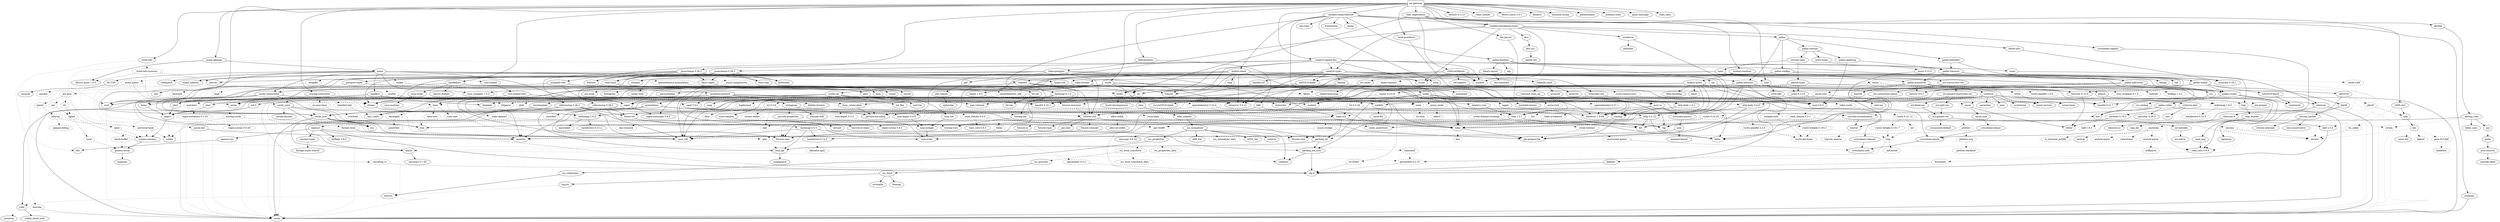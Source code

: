 digraph {
    0 [ label = "cat-gateway" shape = box]
    1 [ label = "anyhow" ]
    2 [ label = "base64 0.22.1" ]
    3 [ label = "bb8" ]
    4 [ label = "bb8-postgres" ]
    5 [ label = "bech32 0.11.0" ]
    6 [ label = "blake2b_simd" ]
    7 [ label = "build-info" ]
    8 [ label = "bytes" ]
    9 [ label = "cardano-blockchain-types" ]
    10 [ label = "cardano-chain-follower" ]
    11 [ label = "catalyst-signed-doc" ]
    12 [ label = "catalyst-types" ]
    13 [ label = "chrono" ]
    14 [ label = "clap" ]
    15 [ label = "const_format" ]
    16 [ label = "cpu-time" ]
    17 [ label = "crossbeam-skiplist" ]
    18 [ label = "darling" ]
    19 [ label = "dashmap 6.1.0" ]
    20 [ label = "derive_more 2.0.1" ]
    21 [ label = "dotenvy" ]
    22 [ label = "duration-string" ]
    23 [ label = "ed25519-dalek" ]
    24 [ label = "futures" ]
    25 [ label = "gethostname" ]
    26 [ label = "handlebars" ]
    27 [ label = "hex" ]
    28 [ label = "jsonschema 0.26.2" ]
    29 [ label = "local-ip-address" ]
    30 [ label = "memory-stats" ]
    31 [ label = "mime" ]
    32 [ label = "minijinja" ]
    33 [ label = "moka" ]
    34 [ label = "num-bigint 0.4.6" ]
    35 [ label = "num-traits" ]
    36 [ label = "openssl" ]
    37 [ label = "pallas" ]
    38 [ label = "pallas-traverse" ]
    39 [ label = "panic-message" ]
    40 [ label = "poem" ]
    41 [ label = "poem-openapi" ]
    42 [ label = "prometheus" ]
    43 [ label = "rand 0.8.5" ]
    44 [ label = "rayon" ]
    45 [ label = "rbac-registration" ]
    46 [ label = "regex" ]
    47 [ label = "rust-embed" ]
    48 [ label = "scylla" ]
    49 [ label = "serde" ]
    50 [ label = "serde_json" ]
    51 [ label = "stats_alloc" ]
    52 [ label = "strum" ]
    53 [ label = "thiserror 1.0.69" ]
    54 [ label = "tokio" ]
    55 [ label = "tokio-postgres" ]
    56 [ label = "tracing" ]
    57 [ label = "tracing-subscriber" ]
    58 [ label = "ulid" ]
    59 [ label = "url" ]
    60 [ label = "uuid" ]
    61 [ label = "futures-util" ]
    62 [ label = "parking_lot" ]
    63 [ label = "arrayref" ]
    64 [ label = "arrayvec" ]
    65 [ label = "constant_time_eq" ]
    66 [ label = "bincode" style = dashed]
    67 [ label = "build-info-common" style = dashed]
    68 [ label = "cbork-utils" ]
    69 [ label = "dirs" ]
    70 [ label = "minicbor 0.25.1" ]
    71 [ label = "ouroboros" ]
    72 [ label = "crossbeam-channel" ]
    73 [ label = "crossbeam-epoch" ]
    74 [ label = "hickory-resolver" ]
    75 [ label = "http 1.3.1" ]
    76 [ label = "humantime" ]
    77 [ label = "memx" ]
    78 [ label = "mithril-client" ]
    79 [ label = "pallas-crypto" ]
    80 [ label = "pallas-hardano" ]
    81 [ label = "tar" ]
    82 [ label = "tracing-log" ]
    83 [ label = "ureq" ]
    84 [ label = "zstd" ]
    85 [ label = "brotli" ]
    86 [ label = "coset" ]
    87 [ label = "jsonpath-rust" ]
    88 [ label = "jsonschema 0.28.3" ]
    89 [ label = "base64-url" ]
    90 [ label = "fluent-uri" ]
    91 [ label = "fmmap" ]
    92 [ label = "once_cell" ]
    93 [ label = "orx-concurrent-vec" ]
    94 [ label = "thiserror 2.0.12" ]
    95 [ label = "clap_builder" ]
    96 [ label = "crossbeam-utils" ]
    97 [ label = "darling_core" ]
    98 [ label = "cfg-if" ]
    99 [ label = "hashbrown 0.14.5" ]
    100 [ label = "lock_api" ]
    101 [ label = "parking_lot_core" ]
    102 [ label = "curve25519-dalek" ]
    103 [ label = "ed25519" ]
    104 [ label = "rand_core 0.6.4" ]
    105 [ label = "sha2" ]
    106 [ label = "subtle" ]
    107 [ label = "zeroize" style = dashed]
    108 [ label = "futures-channel" ]
    109 [ label = "futures-core" ]
    110 [ label = "futures-executor" style = dashed]
    111 [ label = "futures-io" ]
    112 [ label = "futures-sink" ]
    113 [ label = "futures-task" ]
    114 [ label = "derive_builder" ]
    115 [ label = "log" ]
    116 [ label = "num-order" ]
    117 [ label = "pest" ]
    118 [ label = "ahash" ]
    119 [ label = "bytecount" ]
    120 [ label = "email_address" ]
    121 [ label = "fancy-regex" ]
    122 [ label = "fraction" ]
    123 [ label = "idna" ]
    124 [ label = "itoa" ]
    125 [ label = "num-cmp" ]
    126 [ label = "percent-encoding" ]
    127 [ label = "referencing 0.26.2" ]
    128 [ label = "regex-syntax 0.8.5" ]
    129 [ label = "reqwest" ]
    130 [ label = "uuid-simd" ]
    131 [ label = "async-lock" style = dashed]
    132 [ label = "event-listener" style = dashed]
    133 [ label = "portable-atomic" ]
    134 [ label = "smallvec" ]
    135 [ label = "tagptr" ]
    136 [ label = "num-integer" ]
    137 [ label = "bitflags 2.9.0" ]
    138 [ label = "foreign-types" ]
    139 [ label = "libc" ]
    140 [ label = "openssl-sys" ]
    141 [ label = "pallas-addresses" ]
    142 [ label = "pallas-codec" ]
    143 [ label = "pallas-configs" ]
    144 [ label = "pallas-network" ]
    145 [ label = "pallas-primitives" ]
    146 [ label = "pallas-txbuilder" ]
    147 [ label = "pallas-utxorpc" ]
    148 [ label = "itertools 0.13.0" ]
    149 [ label = "async-compression" style = dashed]
    150 [ label = "cookie" style = dashed]
    151 [ label = "headers" ]
    152 [ label = "http-body-util" ]
    153 [ label = "hyper 1.6.0" ]
    154 [ label = "hyper-util" ]
    155 [ label = "mime_guess" style = dashed]
    156 [ label = "multer" style = dashed]
    157 [ label = "opentelemetry 0.27.1" style = dashed]
    158 [ label = "opentelemetry-prometheus" style = dashed]
    159 [ label = "pin-project-lite" ]
    160 [ label = "quick-xml" ]
    161 [ label = "rfc7239" ]
    162 [ label = "serde_urlencoded" ]
    163 [ label = "serde_yaml" ]
    164 [ label = "sync_wrapper 1.0.2" ]
    165 [ label = "tempfile" style = dashed]
    166 [ label = "time" style = dashed]
    167 [ label = "tokio-stream" ]
    168 [ label = "tokio-util" ]
    169 [ label = "wildmatch" ]
    170 [ label = "derive_more 1.0.0" ]
    171 [ label = "indexmap 2.8.0" ]
    172 [ label = "fnv" ]
    173 [ label = "lazy_static" ]
    174 [ label = "memchr" ]
    175 [ label = "protobuf" style = dashed]
    176 [ label = "rand_chacha 0.3.1" style = dashed]
    177 [ label = "either" ]
    178 [ label = "rayon-core" ]
    179 [ label = "c509-certificate" ]
    180 [ label = "der-parser" ]
    181 [ label = "oid-registry" ]
    182 [ label = "x509-cert" ]
    183 [ label = "aho-corasick" style = dashed]
    184 [ label = "regex-automata 0.4.9" ]
    185 [ label = "rust-embed-utils" ]
    186 [ label = "walkdir" ]
    187 [ label = "arc-swap" ]
    188 [ label = "byteorder" ]
    189 [ label = "dashmap 5.5.3" ]
    190 [ label = "histogram" ]
    191 [ label = "lz4_flex" ]
    192 [ label = "rand_pcg" ]
    193 [ label = "scylla-cql" ]
    194 [ label = "snap" ]
    195 [ label = "socket2" ]
    196 [ label = "tokio-openssl" style = dashed]
    197 [ label = "ryu" ]
    198 [ label = "mio" style = dashed]
    199 [ label = "fallible-iterator" ]
    200 [ label = "phf" ]
    201 [ label = "postgres-protocol" ]
    202 [ label = "postgres-types" ]
    203 [ label = "rand 0.9.0" ]
    204 [ label = "whoami" ]
    205 [ label = "tracing-core" ]
    206 [ label = "matchers" style = dashed]
    207 [ label = "nu-ansi-term" style = dashed]
    208 [ label = "sharded-slab" style = dashed]
    209 [ label = "thread_local" style = dashed]
    210 [ label = "tracing-serde" style = dashed]
    211 [ label = "form_urlencoded" ]
    212 [ label = "pin-utils" ]
    213 [ label = "slab" style = dashed]
    214 [ label = "semver" ]
    215 [ label = "dirs-sys" ]
    216 [ label = "half 2.5.0" ]
    217 [ label = "aliasable" ]
    218 [ label = "static_assertions" ]
    219 [ label = "hickory-proto" ]
    220 [ label = "lru-cache" ]
    221 [ label = "resolv-conf" style = dashed]
    222 [ label = "rustls 0.21.12" style = dashed]
    223 [ label = "tokio-rustls" style = dashed]
    224 [ label = "flate2" style = dashed]
    225 [ label = "flume" style = dashed]
    226 [ label = "slog" ]
    227 [ label = "cryptoxide" ]
    228 [ label = "binary-layout" ]
    229 [ label = "tap" ]
    230 [ label = "filetime" ]
    231 [ label = "rustls 0.23.25" style = dashed]
    232 [ label = "rustls-native-certs" style = dashed]
    233 [ label = "rustls-pki-types" style = dashed]
    234 [ label = "webpki-roots" style = dashed]
    235 [ label = "zstd-safe" ]
    236 [ label = "alloc-no-stdlib" ]
    237 [ label = "alloc-stdlib" style = dashed]
    238 [ label = "brotli-decompressor" ]
    239 [ label = "ciborium" ]
    240 [ label = "ciborium-io" ]
    241 [ label = "referencing 0.28.3" ]
    242 [ label = "borrow-or-share" ]
    243 [ label = "ref-cast" ]
    244 [ label = "fs4" style = dashed]
    245 [ label = "memmap2" ]
    246 [ label = "parse-display" ]
    247 [ label = "orx-concurrent-option" ]
    248 [ label = "orx-fixed-vec" ]
    249 [ label = "orx-pinned-concurrent-col" ]
    250 [ label = "orx-pinned-vec" ]
    251 [ label = "orx-pseudo-default" ]
    252 [ label = "orx-split-vec" ]
    253 [ label = "anstream" style = dashed]
    254 [ label = "anstyle" ]
    255 [ label = "clap_lex" ]
    256 [ label = "strsim" style = dashed]
    257 [ label = "ident_case" ]
    258 [ label = "proc-macro2" ]
    259 [ label = "quote" ]
    260 [ label = "syn" ]
    261 [ label = "allocator-api2" style = dashed]
    262 [ label = "scopeguard" ]
    263 [ label = "digest" ]
    264 [ label = "pkcs8" style = dashed]
    265 [ label = "signature" ]
    266 [ label = "getrandom 0.2.15" style = dashed]
    267 [ label = "num-modular" ]
    268 [ label = "ucd-trie" ]
    269 [ label = "zerocopy 0.7.35" ]
    270 [ label = "bit-set" ]
    271 [ label = "num" ]
    272 [ label = "idna_adapter" ]
    273 [ label = "utf8_iter" ]
    274 [ label = "tower-service" ]
    275 [ label = "outref" ]
    276 [ label = "vsimd" ]
    277 [ label = "event-listener-strategy" style = dashed]
    278 [ label = "concurrent-queue" style = dashed]
    279 [ label = "foreign-types-shared" ]
    280 [ label = "base58" ]
    281 [ label = "bech32 0.9.1" ]
    282 [ label = "crc" ]
    283 [ label = "minicbor 0.20.0" ]
    284 [ label = "num-rational" ]
    285 [ label = "serde_with" ]
    286 [ label = "criterion" ]
    287 [ label = "pallas-wallet" ]
    288 [ label = "pallas-applying" ]
    289 [ label = "prost-types" ]
    290 [ label = "utxorpc-spec" ]
    291 [ label = "aes-gcm" style = dashed]
    292 [ label = "hkdf" style = dashed]
    293 [ label = "hmac" ]
    294 [ label = "base64 0.21.7" ]
    295 [ label = "headers-core" ]
    296 [ label = "httpdate" ]
    297 [ label = "sha1" ]
    298 [ label = "http-body 1.0.1" ]
    299 [ label = "h2 0.4.8" style = dashed]
    300 [ label = "httparse" style = dashed]
    301 [ label = "want" style = dashed]
    302 [ label = "unicase" style = dashed]
    303 [ label = "encoding_rs" style = dashed]
    304 [ label = "spin" style = dashed]
    305 [ label = "opentelemetry 0.24.0" style = dashed]
    306 [ label = "opentelemetry_sdk" style = dashed]
    307 [ label = "uncased" ]
    308 [ label = "unsafe-libyaml" ]
    309 [ label = "fastrand" style = dashed]
    310 [ label = "deranged" style = dashed]
    311 [ label = "num-conv" style = dashed]
    312 [ label = "powerfmt" style = dashed]
    313 [ label = "time-core" style = dashed]
    314 [ label = "equivalent" ]
    315 [ label = "hashbrown 0.15.2" ]
    316 [ label = "ppv-lite86" style = dashed]
    317 [ label = "crossbeam-deque" ]
    318 [ label = "asn1-rs" ]
    319 [ label = "bimap" ]
    320 [ label = "oid" ]
    321 [ label = "nom" ]
    322 [ label = "rusticata-macros" ]
    323 [ label = "const-oid" ]
    324 [ label = "der" ]
    325 [ label = "spki" ]
    326 [ label = "tls_codec" style = dashed]
    327 [ label = "same-file" ]
    328 [ label = "twox-hash" style = dashed]
    329 [ label = "bigdecimal" style = dashed]
    330 [ label = "num-bigint 0.3.3" style = dashed]
    331 [ label = "secrecy" style = dashed]
    332 [ label = "stable_deref_trait" ]
    333 [ label = "yoke" ]
    334 [ label = "phf_shared" ]
    335 [ label = "md-5" ]
    336 [ label = "stringprep" ]
    337 [ label = "rand_chacha 0.9.0" style = dashed]
    338 [ label = "rand_core 0.9.3" ]
    339 [ label = "zerocopy 0.8.24" ]
    340 [ label = "regex-automata 0.1.10" style = dashed]
    341 [ label = "overload" style = dashed]
    342 [ label = "option-ext" ]
    343 [ label = "data-encoding" ]
    344 [ label = "ipnet" ]
    345 [ label = "rustls-pemfile 1.0.4" style = dashed]
    346 [ label = "tinyvec" ]
    347 [ label = "linked-hash-map" ]
    348 [ label = "hostname" style = dashed]
    349 [ label = "ring" style = dashed]
    350 [ label = "rustls-webpki 0.101.7" style = dashed]
    351 [ label = "sct" style = dashed]
    352 [ label = "crc32fast" style = dashed]
    353 [ label = "miniz_oxide" style = dashed]
    354 [ label = "nanorand" style = dashed]
    355 [ label = "doc-comment" ]
    356 [ label = "rustls-webpki 0.103.1" style = dashed]
    357 [ label = "rustls-pemfile 2.2.0" style = dashed]
    358 [ label = "zstd-sys" ]
    359 [ label = "ciborium-ll" ]
    360 [ label = "orx-iterable" ]
    361 [ label = "anstyle-parse" style = dashed]
    362 [ label = "anstyle-query" style = dashed]
    363 [ label = "colorchoice" style = dashed]
    364 [ label = "is_terminal_polyfill" style = dashed]
    365 [ label = "utf8parse" style = dashed]
    366 [ label = "unicode-ident" ]
    367 [ label = "block-buffer" style = dashed]
    368 [ label = "crypto-common" ]
    369 [ label = "bit-vec" ]
    370 [ label = "num-complex" ]
    371 [ label = "num-iter" ]
    372 [ label = "icu_normalizer" ]
    373 [ label = "icu_properties" ]
    374 [ label = "crc-catalog" ]
    375 [ label = "half 1.8.3" style = dashed]
    376 [ label = "indexmap 1.9.3" style = dashed]
    377 [ label = "anes" ]
    378 [ label = "cast" ]
    379 [ label = "criterion-plot" ]
    380 [ label = "is-terminal" ]
    381 [ label = "itertools 0.10.5" ]
    382 [ label = "oorandom" ]
    383 [ label = "plotters" style = dashed]
    384 [ label = "tinytemplate" ]
    385 [ label = "bip39" ]
    386 [ label = "ed25519-bip32" ]
    387 [ label = "prost 0.13.5" ]
    388 [ label = "pbjson" ]
    389 [ label = "pbjson-types" ]
    390 [ label = "prost 0.12.6" ]
    391 [ label = "tonic" ]
    392 [ label = "aead" style = dashed]
    393 [ label = "aes" style = dashed]
    394 [ label = "cipher" style = dashed]
    395 [ label = "ctr" style = dashed]
    396 [ label = "ghash" style = dashed]
    397 [ label = "atomic-waker" style = dashed]
    398 [ label = "try-lock" style = dashed]
    399 [ label = "glob" style = dashed]
    400 [ label = "minimal-lexical" ]
    401 [ label = "flagset" style = dashed]
    402 [ label = "pem-rfc7468" style = dashed]
    403 [ label = "base64ct" style = dashed]
    404 [ label = "libm" style = dashed]
    405 [ label = "zerofrom" ]
    406 [ label = "siphasher" ]
    407 [ label = "unicode-bidi" ]
    408 [ label = "unicode-normalization" ]
    409 [ label = "unicode-properties" ]
    410 [ label = "getrandom 0.3.2" style = dashed]
    411 [ label = "regex-syntax 0.6.29" style = dashed]
    412 [ label = "tinyvec_macros" style = dashed]
    413 [ label = "untrusted" style = dashed]
    414 [ label = "adler2" style = dashed]
    415 [ label = "orx-self-or" ]
    416 [ label = "generic-array" ]
    417 [ label = "typenum" ]
    418 [ label = "icu_collections" ]
    419 [ label = "icu_normalizer_data" style = dashed]
    420 [ label = "icu_provider" ]
    421 [ label = "utf16_iter" ]
    422 [ label = "write16" ]
    423 [ label = "zerovec" ]
    424 [ label = "icu_locid_transform" style = dashed]
    425 [ label = "icu_properties_data" style = dashed]
    426 [ label = "tinystr" ]
    427 [ label = "hashbrown 0.12.3" style = dashed]
    428 [ label = "plotters-backend" style = dashed]
    429 [ label = "plotters-svg" style = dashed]
    430 [ label = "bitcoin_hashes" ]
    431 [ label = "async-stream" style = dashed]
    432 [ label = "axum" style = dashed]
    433 [ label = "h2 0.3.26" style = dashed]
    434 [ label = "http 0.2.12" ]
    435 [ label = "http-body 0.4.6" ]
    436 [ label = "hyper 0.14.32" style = dashed]
    437 [ label = "hyper-timeout" style = dashed]
    438 [ label = "pin-project" ]
    439 [ label = "tower" style = dashed]
    440 [ label = "tower-layer" ]
    441 [ label = "inout" style = dashed]
    442 [ label = "opaque-debug" style = dashed]
    443 [ label = "polyval" style = dashed]
    444 [ label = "icu_locid" ]
    445 [ label = "writeable" ]
    446 [ label = "icu_locid_transform_data" style = dashed]
    447 [ label = "bitcoin-internals" ]
    448 [ label = "hex-conservative" ]
    449 [ label = "axum-core" style = dashed]
    450 [ label = "bitflags 1.3.2" style = dashed]
    451 [ label = "matchit" style = dashed]
    452 [ label = "sync_wrapper 0.1.2" style = dashed]
    453 [ label = "tokio-io-timeout" style = dashed]
    454 [ label = "universal-hash" style = dashed]
    455 [ label = "litemap" ]
    0 -> 4 [ ]
    0 -> 5 [ ]
    0 -> 7 [ ]
    0 -> 10 [ ]
    0 -> 11 [ ]
    0 -> 15 [ ]
    0 -> 18 [ ]
    0 -> 20 [ ]
    0 -> 21 [ ]
    0 -> 22 [ ]
    0 -> 25 [ ]
    0 -> 26 [ ]
    0 -> 28 [ ]
    0 -> 29 [ ]
    0 -> 30 [ ]
    0 -> 32 [ ]
    0 -> 39 [ ]
    0 -> 41 [ ]
    0 -> 45 [ ]
    0 -> 48 [ ]
    0 -> 51 [ ]
    0 -> 57 [ ]
    0 -> 58 [ ]
    3 -> 61 [ ]
    3 -> 54 [ ]
    4 -> 3 [ ]
    4 -> 55 [ ]
    6 -> 63 [ ]
    6 -> 64 [ ]
    6 -> 65 [ ]
    7 -> 66 [ style = dotted]
    7 -> 67 [ style = dotted]
    9 -> 1 [ ]
    9 -> 12 [ ]
    9 -> 68 [ ]
    9 -> 19 [ ]
    9 -> 69 [ ]
    9 -> 71 [ ]
    9 -> 37 [ ]
    9 -> 52 [ ]
    10 -> 9 [ ]
    10 -> 16 [ ]
    10 -> 17 [ ]
    10 -> 74 [ ]
    10 -> 76 [ ]
    10 -> 77 [ ]
    10 -> 78 [ ]
    10 -> 33 [ ]
    10 -> 80 [ ]
    10 -> 82 [ ]
    10 -> 83 [ ]
    11 -> 1 [ ]
    11 -> 85 [ ]
    11 -> 12 [ ]
    11 -> 14 [ ]
    11 -> 86 [ ]
    11 -> 24 [ ]
    11 -> 87 [ ]
    11 -> 88 [ ]
    11 -> 52 [ ]
    12 -> 89 [ ]
    12 -> 6 [ ]
    12 -> 13 [ ]
    12 -> 23 [ ]
    12 -> 90 [ ]
    12 -> 91 [ ]
    12 -> 70 [ ]
    12 -> 93 [ ]
    12 -> 79 [ ]
    12 -> 94 [ ]
    12 -> 56 [ ]
    12 -> 60 [ ]
    13 -> 35 [ ]
    13 -> 49 [ style = dotted]
    14 -> 95 [ ]
    17 -> 73 [ ]
    18 -> 97 [ ]
    19 -> 99 [ ]
    19 -> 100 [ ]
    19 -> 92 [ ]
    19 -> 101 [ ]
    19 -> 44 [ style = dotted]
    23 -> 102 [ ]
    23 -> 103 [ ]
    23 -> 105 [ ]
    24 -> 110 [ style = dotted]
    26 -> 114 [ ]
    26 -> 115 [ ]
    26 -> 116 [ ]
    26 -> 117 [ ]
    26 -> 50 [ ]
    28 -> 119 [ ]
    28 -> 120 [ ]
    28 -> 121 [ ]
    28 -> 122 [ ]
    28 -> 125 [ ]
    28 -> 127 [ ]
    28 -> 129 [ style = dotted]
    28 -> 130 [ ]
    29 -> 53 [ ]
    32 -> 49 [ ]
    33 -> 131 [ style = dotted]
    33 -> 72 [ ]
    33 -> 73 [ ]
    33 -> 61 [ style = dotted]
    33 -> 62 [ ]
    33 -> 133 [ ]
    33 -> 135 [ ]
    33 -> 53 [ ]
    33 -> 60 [ ]
    34 -> 136 [ ]
    36 -> 137 [ ]
    36 -> 98 [ ]
    36 -> 138 [ ]
    36 -> 92 [ ]
    36 -> 140 [ ]
    37 -> 143 [ ]
    37 -> 144 [ ]
    37 -> 146 [ ]
    37 -> 147 [ ]
    38 -> 148 [ ]
    38 -> 141 [ ]
    38 -> 145 [ ]
    40 -> 149 [ style = dotted]
    40 -> 13 [ style = dotted]
    40 -> 150 [ style = dotted]
    40 -> 151 [ ]
    40 -> 27 [ style = dotted]
    40 -> 152 [ ]
    40 -> 154 [ ]
    40 -> 155 [ style = dotted]
    40 -> 156 [ style = dotted]
    40 -> 157 [ style = dotted]
    40 -> 158 [ style = dotted]
    40 -> 160 [ style = dotted]
    40 -> 46 [ ]
    40 -> 161 [ ]
    40 -> 47 [ style = dotted]
    40 -> 50 [ ]
    40 -> 162 [ ]
    40 -> 163 [ style = dotted]
    40 -> 164 [ ]
    40 -> 165 [ style = dotted]
    40 -> 94 [ ]
    40 -> 167 [ style = dotted]
    40 -> 169 [ ]
    41 -> 170 [ ]
    41 -> 40 [ ]
    41 -> 59 [ style = dotted]
    41 -> 60 [ style = dotted]
    42 -> 172 [ ]
    42 -> 173 [ ]
    42 -> 174 [ ]
    42 -> 62 [ ]
    42 -> 175 [ style = dotted]
    42 -> 53 [ ]
    43 -> 176 [ style = dotted]
    44 -> 177 [ ]
    44 -> 178 [ ]
    45 -> 85 [ ]
    45 -> 179 [ ]
    45 -> 9 [ ]
    45 -> 180 [ ]
    45 -> 182 [ ]
    45 -> 84 [ ]
    46 -> 184 [ ]
    47 -> 185 [ ]
    48 -> 187 [ ]
    48 -> 2 [ style = dotted]
    48 -> 189 [ ]
    48 -> 24 [ ]
    48 -> 190 [ ]
    48 -> 148 [ ]
    48 -> 173 [ ]
    48 -> 43 [ ]
    48 -> 192 [ ]
    48 -> 193 [ ]
    48 -> 163 [ style = dotted]
    48 -> 195 [ ]
    48 -> 196 [ style = dotted]
    48 -> 56 [ ]
    48 -> 59 [ style = dotted]
    50 -> 124 [ ]
    50 -> 174 [ ]
    50 -> 197 [ ]
    50 -> 49 [ ]
    54 -> 8 [ style = dotted]
    54 -> 198 [ style = dotted]
    54 -> 62 [ style = dotted]
    54 -> 159 [ ]
    55 -> 61 [ ]
    55 -> 115 [ ]
    55 -> 126 [ ]
    55 -> 200 [ ]
    55 -> 202 [ ]
    55 -> 168 [ ]
    55 -> 204 [ ]
    56 -> 115 [ style = dotted]
    56 -> 159 [ ]
    56 -> 205 [ ]
    57 -> 206 [ style = dotted]
    57 -> 207 [ style = dotted]
    57 -> 46 [ style = dotted]
    57 -> 50 [ style = dotted]
    57 -> 208 [ style = dotted]
    57 -> 134 [ style = dotted]
    57 -> 209 [ style = dotted]
    57 -> 166 [ style = dotted]
    57 -> 56 [ style = dotted]
    57 -> 82 [ style = dotted]
    57 -> 210 [ style = dotted]
    58 -> 203 [ style = dotted]
    58 -> 60 [ style = dotted]
    59 -> 211 [ ]
    59 -> 123 [ ]
    60 -> 49 [ style = dotted]
    61 -> 108 [ style = dotted]
    61 -> 111 [ style = dotted]
    61 -> 113 [ ]
    61 -> 174 [ style = dotted]
    61 -> 159 [ ]
    61 -> 212 [ ]
    61 -> 213 [ style = dotted]
    62 -> 100 [ ]
    62 -> 101 [ ]
    66 -> 49 [ style = dashed]
    67 -> 13 [ style = dashed]
    67 -> 170 [ style = dashed]
    67 -> 214 [ style = dashed]
    68 -> 70 [ ]
    69 -> 215 [ ]
    70 -> 216 [ style = dotted]
    71 -> 217 [ ]
    71 -> 218 [ ]
    72 -> 96 [ ]
    73 -> 96 [ ]
    74 -> 219 [ ]
    74 -> 220 [ ]
    74 -> 221 [ style = dotted]
    75 -> 8 [ ]
    75 -> 172 [ ]
    75 -> 124 [ ]
    78 -> 1 [ ]
    78 -> 13 [ ]
    78 -> 224 [ style = dotted]
    78 -> 225 [ style = dotted]
    78 -> 24 [ ]
    78 -> 129 [ ]
    78 -> 214 [ ]
    78 -> 226 [ ]
    78 -> 52 [ ]
    78 -> 81 [ style = dotted]
    78 -> 94 [ ]
    78 -> 54 [ ]
    78 -> 60 [ ]
    78 -> 84 [ style = dotted]
    79 -> 227 [ ]
    79 -> 142 [ ]
    79 -> 104 [ ]
    80 -> 228 [ ]
    80 -> 144 [ ]
    80 -> 38 [ ]
    80 -> 229 [ ]
    81 -> 230 [ ]
    82 -> 115 [ ]
    82 -> 205 [ ]
    83 -> 2 [ ]
    83 -> 224 [ style = dotted]
    83 -> 231 [ style = dotted]
    83 -> 232 [ style = dotted]
    83 -> 59 [ ]
    83 -> 234 [ style = dotted]
    84 -> 235 [ ]
    85 -> 238 [ ]
    86 -> 239 [ ]
    87 -> 117 [ ]
    87 -> 46 [ ]
    87 -> 50 [ ]
    88 -> 119 [ ]
    88 -> 120 [ ]
    88 -> 121 [ ]
    88 -> 122 [ ]
    88 -> 125 [ ]
    88 -> 241 [ ]
    88 -> 129 [ style = dotted]
    88 -> 130 [ ]
    89 -> 2 [ ]
    90 -> 242 [ ]
    90 -> 243 [ ]
    90 -> 49 [ style = dotted]
    91 -> 188 [ ]
    91 -> 244 [ style = dotted]
    91 -> 245 [ ]
    91 -> 246 [ ]
    93 -> 247 [ ]
    93 -> 249 [ ]
    93 -> 49 [ style = dotted]
    95 -> 253 [ style = dotted]
    95 -> 255 [ ]
    95 -> 256 [ style = dotted]
    97 -> 172 [ ]
    97 -> 257 [ ]
    97 -> 256 [ style = dotted]
    97 -> 260 [ ]
    99 -> 118 [ style = dotted]
    99 -> 261 [ style = dotted]
    100 -> 262 [ ]
    101 -> 98 [ ]
    101 -> 134 [ ]
    102 -> 263 [ style = dotted]
    102 -> 107 [ style = dotted]
    103 -> 264 [ style = dotted]
    103 -> 49 [ style = dotted]
    103 -> 265 [ ]
    104 -> 266 [ style = dotted]
    105 -> 263 [ ]
    108 -> 109 [ ]
    108 -> 112 [ style = dotted]
    110 -> 61 [ style = dashed]
    116 -> 267 [ ]
    117 -> 174 [ style = dotted]
    117 -> 94 [ style = dotted]
    117 -> 268 [ ]
    118 -> 266 [ style = dotted]
    118 -> 49 [ style = dotted]
    118 -> 269 [ ]
    120 -> 49 [ style = dotted]
    121 -> 270 [ ]
    121 -> 184 [ ]
    122 -> 173 [ style = dotted]
    122 -> 271 [ ]
    123 -> 272 [ ]
    127 -> 118 [ ]
    127 -> 90 [ ]
    127 -> 92 [ ]
    127 -> 126 [ ]
    127 -> 50 [ ]
    129 -> 2 [ ]
    129 -> 61 [ ]
    129 -> 75 [ ]
    129 -> 50 [ style = dotted]
    129 -> 162 [ ]
    129 -> 164 [ ]
    129 -> 274 [ ]
    129 -> 59 [ ]
    130 -> 275 [ ]
    130 -> 60 [ style = dotted]
    130 -> 276 [ ]
    131 -> 277 [ style = dashed]
    132 -> 278 [ style = dashed]
    132 -> 159 [ style = dashed]
    136 -> 35 [ ]
    138 -> 279 [ ]
    140 -> 139 [ ]
    141 -> 280 [ ]
    141 -> 281 [ ]
    141 -> 282 [ ]
    141 -> 79 [ ]
    142 -> 27 [ ]
    142 -> 283 [ ]
    142 -> 49 [ ]
    142 -> 53 [ ]
    143 -> 284 [ ]
    143 -> 141 [ ]
    143 -> 145 [ ]
    143 -> 285 [ ]
    144 -> 188 [ ]
    144 -> 148 [ ]
    144 -> 79 [ ]
    144 -> 43 [ ]
    144 -> 195 [ ]
    144 -> 54 [ ]
    144 -> 56 [ ]
    145 -> 280 [ ]
    145 -> 281 [ ]
    145 -> 286 [ ]
    145 -> 115 [ ]
    145 -> 79 [ ]
    146 -> 38 [ ]
    146 -> 287 [ ]
    147 -> 288 [ ]
    147 -> 289 [ ]
    147 -> 290 [ ]
    148 -> 177 [ ]
    149 -> 85 [ style = dotted]
    149 -> 224 [ style = dotted]
    149 -> 109 [ style = dashed]
    149 -> 174 [ style = dashed]
    149 -> 54 [ style = dotted]
    150 -> 291 [ style = dotted]
    150 -> 2 [ style = dotted]
    150 -> 292 [ style = dotted]
    150 -> 126 [ style = dotted]
    150 -> 43 [ style = dotted]
    150 -> 105 [ style = dotted]
    150 -> 166 [ style = dashed]
    151 -> 294 [ ]
    151 -> 295 [ ]
    151 -> 296 [ ]
    151 -> 31 [ ]
    151 -> 297 [ ]
    152 -> 109 [ ]
    152 -> 298 [ ]
    152 -> 159 [ ]
    153 -> 61 [ style = dotted]
    153 -> 299 [ style = dotted]
    153 -> 298 [ ]
    153 -> 300 [ style = dotted]
    153 -> 296 [ style = dotted]
    153 -> 301 [ style = dotted]
    154 -> 153 [ ]
    154 -> 139 [ style = dotted]
    154 -> 195 [ style = dotted]
    154 -> 274 [ style = dotted]
    155 -> 31 [ style = dashed]
    155 -> 302 [ style = dashed]
    156 -> 303 [ style = dashed]
    156 -> 61 [ style = dashed]
    156 -> 75 [ style = dashed]
    156 -> 300 [ style = dashed]
    156 -> 31 [ style = dashed]
    156 -> 304 [ style = dashed]
    156 -> 54 [ style = dotted]
    157 -> 109 [ style = dotted]
    157 -> 112 [ style = dotted]
    157 -> 53 [ style = dotted]
    157 -> 56 [ style = dotted]
    158 -> 306 [ style = dashed]
    158 -> 42 [ style = dashed]
    160 -> 174 [ ]
    160 -> 49 [ style = dotted]
    161 -> 307 [ ]
    162 -> 211 [ ]
    162 -> 124 [ ]
    162 -> 197 [ ]
    162 -> 49 [ ]
    163 -> 171 [ ]
    163 -> 124 [ ]
    163 -> 197 [ ]
    163 -> 308 [ ]
    164 -> 109 [ style = dotted]
    165 -> 309 [ style = dashed]
    165 -> 92 [ style = dashed]
    166 -> 310 [ style = dashed]
    166 -> 124 [ style = dotted]
    166 -> 311 [ style = dashed]
    166 -> 313 [ style = dashed]
    167 -> 109 [ ]
    167 -> 54 [ ]
    168 -> 109 [ ]
    168 -> 112 [ ]
    168 -> 54 [ ]
    171 -> 314 [ ]
    171 -> 315 [ ]
    171 -> 49 [ style = dotted]
    176 -> 316 [ style = dashed]
    176 -> 104 [ style = dashed]
    178 -> 317 [ ]
    179 -> 1 [ ]
    179 -> 319 [ ]
    179 -> 23 [ ]
    179 -> 27 [ ]
    179 -> 70 [ ]
    179 -> 320 [ ]
    179 -> 181 [ ]
    179 -> 92 [ ]
    179 -> 46 [ ]
    179 -> 52 [ ]
    179 -> 94 [ ]
    180 -> 318 [ ]
    181 -> 318 [ ]
    182 -> 325 [ ]
    182 -> 326 [ style = dotted]
    183 -> 174 [ style = dotted]
    184 -> 183 [ style = dotted]
    184 -> 128 [ style = dotted]
    185 -> 105 [ ]
    185 -> 186 [ ]
    186 -> 327 [ ]
    189 -> 99 [ ]
    189 -> 100 [ ]
    189 -> 92 [ ]
    189 -> 101 [ ]
    191 -> 328 [ style = dotted]
    192 -> 104 [ ]
    193 -> 329 [ style = dotted]
    193 -> 188 [ ]
    193 -> 13 [ style = dotted]
    193 -> 191 [ ]
    193 -> 330 [ style = dotted]
    193 -> 331 [ style = dotted]
    193 -> 194 [ ]
    193 -> 94 [ ]
    193 -> 166 [ style = dotted]
    193 -> 54 [ ]
    193 -> 60 [ ]
    193 -> 333 [ ]
    196 -> 36 [ style = dashed]
    196 -> 54 [ style = dashed]
    200 -> 334 [ ]
    201 -> 2 [ ]
    201 -> 188 [ ]
    201 -> 8 [ ]
    201 -> 199 [ ]
    201 -> 293 [ ]
    201 -> 335 [ ]
    201 -> 174 [ ]
    201 -> 203 [ ]
    201 -> 105 [ ]
    201 -> 336 [ ]
    202 -> 13 [ style = dotted]
    202 -> 201 [ ]
    202 -> 50 [ style = dotted]
    202 -> 166 [ style = dotted]
    202 -> 60 [ style = dotted]
    203 -> 337 [ style = dotted]
    205 -> 92 [ style = dotted]
    206 -> 340 [ style = dashed]
    207 -> 341 [ style = dashed]
    208 -> 173 [ style = dashed]
    209 -> 98 [ style = dashed]
    209 -> 92 [ style = dashed]
    210 -> 49 [ style = dashed]
    210 -> 205 [ style = dashed]
    211 -> 126 [ ]
    214 -> 49 [ style = dotted]
    215 -> 342 [ ]
    216 -> 98 [ ]
    219 -> 343 [ ]
    219 -> 61 [ ]
    219 -> 344 [ ]
    219 -> 43 [ ]
    219 -> 345 [ style = dotted]
    219 -> 53 [ ]
    219 -> 346 [ ]
    219 -> 223 [ style = dotted]
    219 -> 56 [ ]
    219 -> 59 [ ]
    220 -> 347 [ ]
    221 -> 348 [ style = dotted]
    222 -> 115 [ style = dotted]
    222 -> 350 [ style = dashed]
    222 -> 351 [ style = dashed]
    223 -> 222 [ style = dashed]
    223 -> 54 [ style = dashed]
    224 -> 352 [ style = dashed]
    224 -> 353 [ style = dotted]
    225 -> 109 [ style = dotted]
    225 -> 112 [ style = dotted]
    225 -> 354 [ style = dotted]
    225 -> 304 [ style = dashed]
    228 -> 355 [ ]
    230 -> 98 [ ]
    231 -> 115 [ style = dotted]
    231 -> 92 [ style = dashed]
    231 -> 356 [ style = dashed]
    231 -> 106 [ style = dashed]
    231 -> 107 [ style = dashed]
    232 -> 357 [ style = dashed]
    234 -> 233 [ style = dashed]
    235 -> 358 [ ]
    237 -> 236 [ style = dashed]
    238 -> 237 [ style = dotted]
    239 -> 359 [ ]
    239 -> 49 [ ]
    241 -> 118 [ ]
    241 -> 90 [ ]
    241 -> 92 [ ]
    241 -> 126 [ ]
    241 -> 50 [ ]
    244 -> 54 [ style = dotted]
    246 -> 46 [ style = dotted]
    248 -> 250 [ ]
    249 -> 248 [ ]
    249 -> 252 [ ]
    250 -> 360 [ ]
    250 -> 251 [ ]
    252 -> 250 [ ]
    253 -> 254 [ style = dashed]
    253 -> 361 [ style = dashed]
    253 -> 362 [ style = dotted]
    253 -> 363 [ style = dashed]
    253 -> 364 [ style = dashed]
    258 -> 366 [ ]
    259 -> 258 [ ]
    260 -> 259 [ style = dotted]
    263 -> 367 [ style = dotted]
    263 -> 368 [ ]
    263 -> 106 [ style = dotted]
    264 -> 325 [ style = dashed]
    265 -> 104 [ style = dotted]
    266 -> 98 [ style = dashed]
    270 -> 369 [ ]
    271 -> 370 [ ]
    271 -> 371 [ ]
    271 -> 284 [ ]
    272 -> 372 [ ]
    277 -> 132 [ style = dashed]
    278 -> 96 [ style = dashed]
    282 -> 374 [ ]
    283 -> 375 [ style = dotted]
    284 -> 34 [ style = dotted]
    285 -> 2 [ style = dotted]
    285 -> 13 [ style = dotted]
    285 -> 27 [ style = dotted]
    285 -> 376 [ style = dotted]
    285 -> 171 [ style = dotted]
    285 -> 50 [ style = dotted]
    285 -> 166 [ style = dotted]
    286 -> 377 [ ]
    286 -> 239 [ ]
    286 -> 14 [ ]
    286 -> 379 [ ]
    286 -> 380 [ ]
    286 -> 92 [ ]
    286 -> 382 [ ]
    286 -> 383 [ style = dotted]
    286 -> 44 [ style = dotted]
    286 -> 46 [ ]
    286 -> 384 [ ]
    286 -> 186 [ ]
    287 -> 281 [ ]
    287 -> 385 [ ]
    287 -> 386 [ ]
    287 -> 79 [ ]
    287 -> 43 [ ]
    288 -> 38 [ ]
    288 -> 43 [ ]
    289 -> 387 [ ]
    290 -> 389 [ ]
    290 -> 391 [ ]
    291 -> 392 [ style = dashed]
    291 -> 393 [ style = dotted]
    291 -> 395 [ style = dashed]
    291 -> 396 [ style = dashed]
    292 -> 293 [ style = dashed]
    293 -> 263 [ ]
    295 -> 75 [ ]
    297 -> 263 [ ]
    298 -> 75 [ ]
    299 -> 397 [ style = dashed]
    299 -> 75 [ style = dashed]
    299 -> 171 [ style = dashed]
    299 -> 213 [ style = dashed]
    299 -> 168 [ style = dashed]
    299 -> 56 [ style = dashed]
    301 -> 398 [ style = dashed]
    303 -> 98 [ style = dashed]
    304 -> 100 [ style = dotted]
    305 -> 109 [ style = dashed]
    305 -> 112 [ style = dashed]
    305 -> 92 [ style = dashed]
    305 -> 159 [ style = dotted]
    305 -> 53 [ style = dashed]
    306 -> 110 [ style = dashed]
    306 -> 399 [ style = dotted]
    306 -> 305 [ style = dashed]
    310 -> 312 [ style = dotted]
    310 -> 49 [ style = dotted]
    316 -> 339 [ style = dashed]
    317 -> 73 [ ]
    318 -> 35 [ ]
    318 -> 322 [ ]
    318 -> 53 [ ]
    321 -> 174 [ ]
    321 -> 400 [ ]
    322 -> 321 [ ]
    324 -> 323 [ style = dotted]
    324 -> 401 [ style = dotted]
    324 -> 402 [ style = dotted]
    324 -> 107 [ style = dotted]
    325 -> 324 [ ]
    326 -> 107 [ style = dashed]
    328 -> 98 [ style = dashed]
    328 -> 218 [ style = dashed]
    329 -> 404 [ style = dashed]
    329 -> 34 [ style = dashed]
    330 -> 136 [ style = dashed]
    331 -> 107 [ style = dashed]
    333 -> 49 [ style = dotted]
    333 -> 332 [ ]
    333 -> 405 [ style = dotted]
    334 -> 406 [ ]
    335 -> 263 [ ]
    336 -> 407 [ ]
    336 -> 408 [ ]
    336 -> 409 [ ]
    337 -> 316 [ style = dashed]
    337 -> 338 [ style = dashed]
    338 -> 410 [ style = dotted]
    340 -> 411 [ style = dotted]
    345 -> 294 [ style = dashed]
    346 -> 412 [ style = dotted]
    348 -> 98 [ style = dashed]
    349 -> 266 [ style = dashed]
    349 -> 413 [ style = dashed]
    350 -> 349 [ style = dashed]
    351 -> 349 [ style = dashed]
    352 -> 98 [ style = dashed]
    353 -> 414 [ style = dashed]
    354 -> 266 [ style = dotted]
    356 -> 349 [ style = dotted]
    356 -> 233 [ style = dashed]
    357 -> 233 [ style = dashed]
    359 -> 240 [ ]
    359 -> 216 [ ]
    360 -> 415 [ ]
    361 -> 365 [ style = dotted]
    367 -> 416 [ style = dashed]
    368 -> 416 [ ]
    368 -> 104 [ style = dotted]
    370 -> 35 [ ]
    371 -> 136 [ ]
    372 -> 419 [ style = dotted]
    372 -> 373 [ ]
    372 -> 134 [ ]
    372 -> 421 [ ]
    372 -> 273 [ ]
    372 -> 422 [ ]
    373 -> 418 [ ]
    373 -> 424 [ style = dotted]
    373 -> 425 [ style = dotted]
    376 -> 427 [ style = dashed]
    376 -> 49 [ style = dotted]
    379 -> 378 [ ]
    379 -> 381 [ ]
    381 -> 177 [ ]
    383 -> 35 [ style = dashed]
    383 -> 429 [ style = dotted]
    384 -> 50 [ ]
    385 -> 430 [ ]
    385 -> 104 [ style = dotted]
    385 -> 49 [ style = dotted]
    385 -> 408 [ style = dotted]
    386 -> 227 [ ]
    387 -> 8 [ ]
    388 -> 294 [ ]
    388 -> 49 [ ]
    389 -> 13 [ ]
    389 -> 388 [ ]
    389 -> 390 [ ]
    390 -> 8 [ ]
    391 -> 431 [ style = dotted]
    391 -> 432 [ style = dotted]
    391 -> 294 [ ]
    391 -> 437 [ style = dotted]
    391 -> 390 [ style = dotted]
    391 -> 167 [ ]
    392 -> 368 [ style = dashed]
    393 -> 394 [ style = dashed]
    394 -> 368 [ style = dashed]
    394 -> 441 [ style = dashed]
    395 -> 394 [ style = dashed]
    396 -> 443 [ style = dashed]
    402 -> 403 [ style = dashed]
    408 -> 346 [ ]
    410 -> 98 [ style = dashed]
    416 -> 417 [ ]
    418 -> 423 [ ]
    420 -> 444 [ ]
    423 -> 333 [ style = dotted]
    424 -> 446 [ style = dotted]
    424 -> 420 [ style = dashed]
    426 -> 423 [ style = dotted]
    429 -> 428 [ style = dashed]
    430 -> 447 [ ]
    430 -> 448 [ ]
    431 -> 109 [ style = dashed]
    431 -> 159 [ style = dashed]
    432 -> 449 [ style = dashed]
    432 -> 450 [ style = dashed]
    432 -> 436 [ style = dashed]
    432 -> 451 [ style = dashed]
    432 -> 126 [ style = dashed]
    432 -> 452 [ style = dashed]
    432 -> 439 [ style = dashed]
    433 -> 61 [ style = dashed]
    433 -> 434 [ style = dashed]
    433 -> 171 [ style = dashed]
    433 -> 168 [ style = dashed]
    433 -> 56 [ style = dashed]
    434 -> 8 [ ]
    434 -> 172 [ ]
    434 -> 124 [ ]
    435 -> 434 [ ]
    435 -> 159 [ ]
    436 -> 433 [ style = dotted]
    436 -> 435 [ style = dashed]
    436 -> 300 [ style = dashed]
    436 -> 296 [ style = dashed]
    436 -> 195 [ style = dotted]
    436 -> 274 [ style = dashed]
    436 -> 301 [ style = dashed]
    437 -> 436 [ style = dashed]
    437 -> 453 [ style = dashed]
    439 -> 61 [ style = dotted]
    439 -> 376 [ style = dotted]
    439 -> 438 [ style = dotted]
    439 -> 43 [ style = dotted]
    439 -> 168 [ style = dotted]
    439 -> 440 [ style = dashed]
    439 -> 274 [ style = dashed]
    439 -> 56 [ style = dotted]
    441 -> 416 [ style = dashed]
    443 -> 442 [ style = dashed]
    443 -> 454 [ style = dashed]
    444 -> 455 [ ]
    444 -> 426 [ ]
    444 -> 445 [ ]
    449 -> 61 [ style = dashed]
    449 -> 435 [ style = dashed]
    449 -> 31 [ style = dashed]
    449 -> 440 [ style = dashed]
    449 -> 274 [ style = dashed]
    453 -> 54 [ style = dashed]
    454 -> 368 [ style = dashed]
    454 -> 106 [ style = dashed]
}

